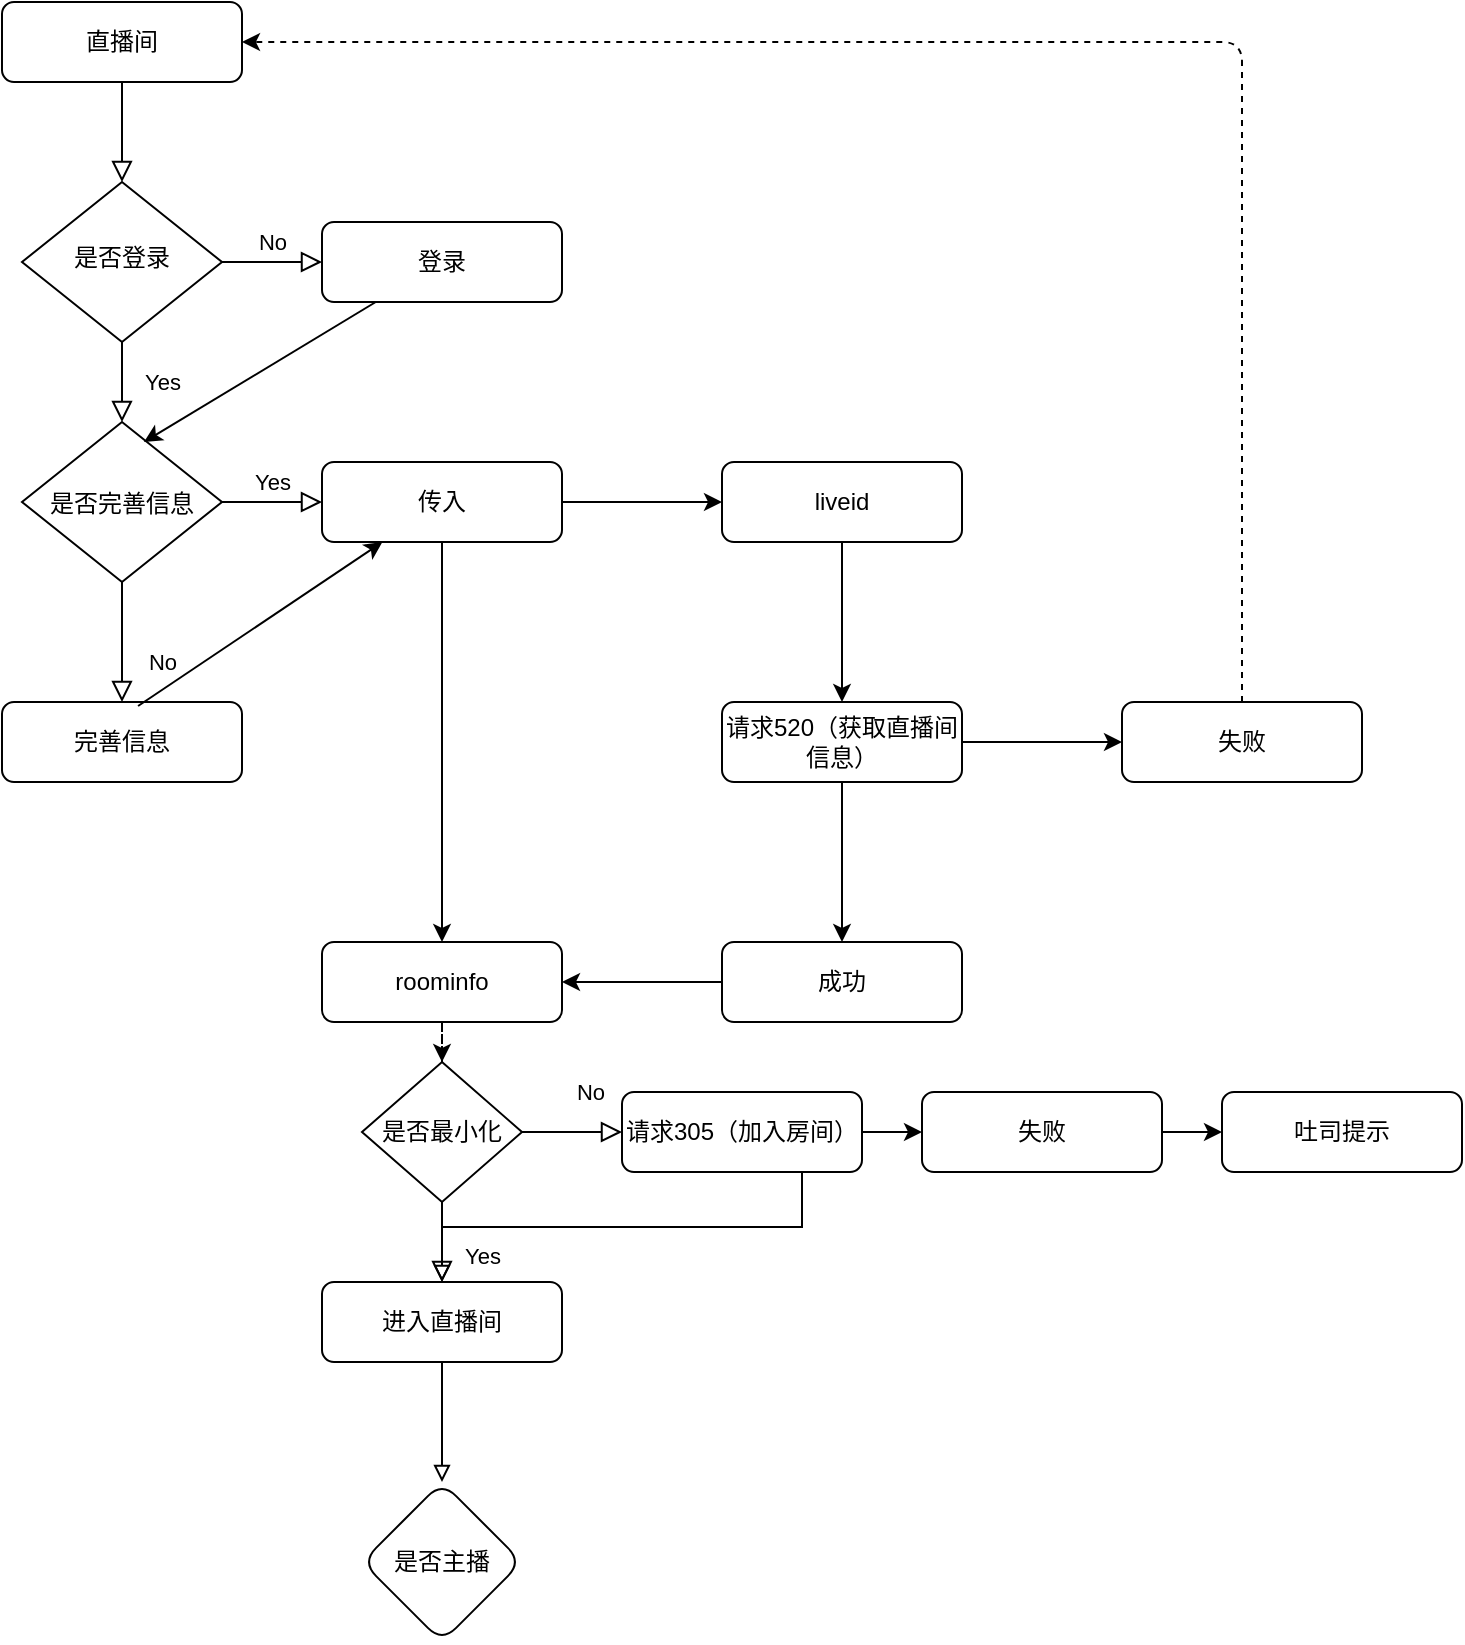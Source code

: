 <mxfile version="13.6.2" type="github"><diagram id="C5RBs43oDa-KdzZeNtuy" name="Page-1"><mxGraphModel dx="830" dy="739" grid="1" gridSize="10" guides="1" tooltips="1" connect="1" arrows="1" fold="1" page="1" pageScale="1" pageWidth="827" pageHeight="1169" math="0" shadow="0"><root><mxCell id="WIyWlLk6GJQsqaUBKTNV-0"/><mxCell id="WIyWlLk6GJQsqaUBKTNV-1" parent="WIyWlLk6GJQsqaUBKTNV-0"/><mxCell id="WIyWlLk6GJQsqaUBKTNV-2" value="" style="rounded=0;html=1;jettySize=auto;orthogonalLoop=1;fontSize=11;endArrow=block;endFill=0;endSize=8;strokeWidth=1;shadow=0;labelBackgroundColor=none;edgeStyle=orthogonalEdgeStyle;" parent="WIyWlLk6GJQsqaUBKTNV-1" source="WIyWlLk6GJQsqaUBKTNV-3" target="WIyWlLk6GJQsqaUBKTNV-6" edge="1"><mxGeometry relative="1" as="geometry"/></mxCell><mxCell id="WIyWlLk6GJQsqaUBKTNV-3" value="直播间" style="rounded=1;whiteSpace=wrap;html=1;fontSize=12;glass=0;strokeWidth=1;shadow=0;" parent="WIyWlLk6GJQsqaUBKTNV-1" vertex="1"><mxGeometry x="160" y="80" width="120" height="40" as="geometry"/></mxCell><mxCell id="WIyWlLk6GJQsqaUBKTNV-4" value="Yes" style="rounded=0;html=1;jettySize=auto;orthogonalLoop=1;fontSize=11;endArrow=block;endFill=0;endSize=8;strokeWidth=1;shadow=0;labelBackgroundColor=none;edgeStyle=orthogonalEdgeStyle;" parent="WIyWlLk6GJQsqaUBKTNV-1" source="WIyWlLk6GJQsqaUBKTNV-6" target="WIyWlLk6GJQsqaUBKTNV-10" edge="1"><mxGeometry y="20" relative="1" as="geometry"><mxPoint as="offset"/></mxGeometry></mxCell><mxCell id="WIyWlLk6GJQsqaUBKTNV-5" value="No" style="edgeStyle=orthogonalEdgeStyle;rounded=0;html=1;jettySize=auto;orthogonalLoop=1;fontSize=11;endArrow=block;endFill=0;endSize=8;strokeWidth=1;shadow=0;labelBackgroundColor=none;" parent="WIyWlLk6GJQsqaUBKTNV-1" source="WIyWlLk6GJQsqaUBKTNV-6" target="WIyWlLk6GJQsqaUBKTNV-7" edge="1"><mxGeometry y="10" relative="1" as="geometry"><mxPoint as="offset"/></mxGeometry></mxCell><mxCell id="WIyWlLk6GJQsqaUBKTNV-6" value="是否登录" style="rhombus;whiteSpace=wrap;html=1;shadow=0;fontFamily=Helvetica;fontSize=12;align=center;strokeWidth=1;spacing=6;spacingTop=-4;" parent="WIyWlLk6GJQsqaUBKTNV-1" vertex="1"><mxGeometry x="170" y="170" width="100" height="80" as="geometry"/></mxCell><mxCell id="WIyWlLk6GJQsqaUBKTNV-7" value="登录" style="rounded=1;whiteSpace=wrap;html=1;fontSize=12;glass=0;strokeWidth=1;shadow=0;" parent="WIyWlLk6GJQsqaUBKTNV-1" vertex="1"><mxGeometry x="320" y="190" width="120" height="40" as="geometry"/></mxCell><mxCell id="WIyWlLk6GJQsqaUBKTNV-8" value="No" style="rounded=0;html=1;jettySize=auto;orthogonalLoop=1;fontSize=11;endArrow=block;endFill=0;endSize=8;strokeWidth=1;shadow=0;labelBackgroundColor=none;edgeStyle=orthogonalEdgeStyle;" parent="WIyWlLk6GJQsqaUBKTNV-1" source="WIyWlLk6GJQsqaUBKTNV-10" target="WIyWlLk6GJQsqaUBKTNV-11" edge="1"><mxGeometry x="0.333" y="20" relative="1" as="geometry"><mxPoint as="offset"/></mxGeometry></mxCell><mxCell id="WIyWlLk6GJQsqaUBKTNV-9" value="Yes" style="edgeStyle=orthogonalEdgeStyle;rounded=0;html=1;jettySize=auto;orthogonalLoop=1;fontSize=11;endArrow=block;endFill=0;endSize=8;strokeWidth=1;shadow=0;labelBackgroundColor=none;" parent="WIyWlLk6GJQsqaUBKTNV-1" source="WIyWlLk6GJQsqaUBKTNV-10" target="WIyWlLk6GJQsqaUBKTNV-12" edge="1"><mxGeometry y="10" relative="1" as="geometry"><mxPoint as="offset"/></mxGeometry></mxCell><mxCell id="WIyWlLk6GJQsqaUBKTNV-10" value="&lt;p style=&quot;margin: 0.0px 0.0px 0.0px 0.0px ; text-align: center ; font: 20.0px &amp;#34;pingfang sc&amp;#34; ; color: #5a5a5a&quot;&gt;&lt;span style=&quot;color: rgb(0 , 0 , 0) ; font-family: &amp;#34;helvetica&amp;#34; ; font-size: 12px&quot;&gt;是否完善信息&lt;/span&gt;&lt;br&gt;&lt;/p&gt;" style="rhombus;whiteSpace=wrap;html=1;shadow=0;fontFamily=Helvetica;fontSize=12;align=center;strokeWidth=1;spacing=6;spacingTop=-4;" parent="WIyWlLk6GJQsqaUBKTNV-1" vertex="1"><mxGeometry x="170" y="290" width="100" height="80" as="geometry"/></mxCell><mxCell id="WIyWlLk6GJQsqaUBKTNV-11" value="完善信息" style="rounded=1;whiteSpace=wrap;html=1;fontSize=12;glass=0;strokeWidth=1;shadow=0;" parent="WIyWlLk6GJQsqaUBKTNV-1" vertex="1"><mxGeometry x="160" y="430" width="120" height="40" as="geometry"/></mxCell><mxCell id="Gp42eXbMl3i7BPTRq-d7-8" value="" style="edgeStyle=orthogonalEdgeStyle;rounded=0;orthogonalLoop=1;jettySize=auto;html=1;" edge="1" parent="WIyWlLk6GJQsqaUBKTNV-1" source="WIyWlLk6GJQsqaUBKTNV-12" target="Gp42eXbMl3i7BPTRq-d7-7"><mxGeometry relative="1" as="geometry"/></mxCell><mxCell id="Gp42eXbMl3i7BPTRq-d7-12" value="" style="edgeStyle=orthogonalEdgeStyle;rounded=0;orthogonalLoop=1;jettySize=auto;html=1;" edge="1" parent="WIyWlLk6GJQsqaUBKTNV-1" source="WIyWlLk6GJQsqaUBKTNV-12" target="Gp42eXbMl3i7BPTRq-d7-11"><mxGeometry relative="1" as="geometry"/></mxCell><mxCell id="WIyWlLk6GJQsqaUBKTNV-12" value="传入" style="rounded=1;whiteSpace=wrap;html=1;fontSize=12;glass=0;strokeWidth=1;shadow=0;" parent="WIyWlLk6GJQsqaUBKTNV-1" vertex="1"><mxGeometry x="320" y="310" width="120" height="40" as="geometry"/></mxCell><mxCell id="Gp42eXbMl3i7BPTRq-d7-44" value="" style="edgeStyle=orthogonalEdgeStyle;rounded=0;orthogonalLoop=1;jettySize=auto;html=1;dashed=1;" edge="1" parent="WIyWlLk6GJQsqaUBKTNV-1" source="Gp42eXbMl3i7BPTRq-d7-7" target="Gp42eXbMl3i7BPTRq-d7-43"><mxGeometry relative="1" as="geometry"/></mxCell><mxCell id="Gp42eXbMl3i7BPTRq-d7-7" value="roominfo" style="rounded=1;whiteSpace=wrap;html=1;fontSize=12;glass=0;strokeWidth=1;shadow=0;" vertex="1" parent="WIyWlLk6GJQsqaUBKTNV-1"><mxGeometry x="320" y="550" width="120" height="40" as="geometry"/></mxCell><mxCell id="Gp42eXbMl3i7BPTRq-d7-14" value="" style="edgeStyle=orthogonalEdgeStyle;rounded=0;orthogonalLoop=1;jettySize=auto;html=1;" edge="1" parent="WIyWlLk6GJQsqaUBKTNV-1" source="Gp42eXbMl3i7BPTRq-d7-11" target="Gp42eXbMl3i7BPTRq-d7-13"><mxGeometry relative="1" as="geometry"/></mxCell><mxCell id="Gp42eXbMl3i7BPTRq-d7-11" value="liveid" style="rounded=1;whiteSpace=wrap;html=1;fontSize=12;glass=0;strokeWidth=1;shadow=0;" vertex="1" parent="WIyWlLk6GJQsqaUBKTNV-1"><mxGeometry x="520" y="310" width="120" height="40" as="geometry"/></mxCell><mxCell id="Gp42eXbMl3i7BPTRq-d7-21" value="" style="edgeStyle=orthogonalEdgeStyle;rounded=0;orthogonalLoop=1;jettySize=auto;html=1;" edge="1" parent="WIyWlLk6GJQsqaUBKTNV-1" source="Gp42eXbMl3i7BPTRq-d7-13" target="Gp42eXbMl3i7BPTRq-d7-20"><mxGeometry relative="1" as="geometry"/></mxCell><mxCell id="Gp42eXbMl3i7BPTRq-d7-23" value="" style="edgeStyle=orthogonalEdgeStyle;rounded=0;orthogonalLoop=1;jettySize=auto;html=1;" edge="1" parent="WIyWlLk6GJQsqaUBKTNV-1" source="Gp42eXbMl3i7BPTRq-d7-13" target="Gp42eXbMl3i7BPTRq-d7-22"><mxGeometry relative="1" as="geometry"/></mxCell><mxCell id="Gp42eXbMl3i7BPTRq-d7-13" value="请求520（获取直播间信息）" style="rounded=1;whiteSpace=wrap;html=1;fontSize=12;glass=0;strokeWidth=1;shadow=0;" vertex="1" parent="WIyWlLk6GJQsqaUBKTNV-1"><mxGeometry x="520" y="430" width="120" height="40" as="geometry"/></mxCell><mxCell id="Gp42eXbMl3i7BPTRq-d7-16" value="" style="endArrow=classic;html=1;entryX=0.61;entryY=0.125;entryDx=0;entryDy=0;entryPerimeter=0;" edge="1" parent="WIyWlLk6GJQsqaUBKTNV-1" source="WIyWlLk6GJQsqaUBKTNV-7" target="WIyWlLk6GJQsqaUBKTNV-10"><mxGeometry width="50" height="50" relative="1" as="geometry"><mxPoint x="390" y="400" as="sourcePoint"/><mxPoint x="440" y="350" as="targetPoint"/></mxGeometry></mxCell><mxCell id="Gp42eXbMl3i7BPTRq-d7-17" value="" style="endArrow=classic;html=1;exitX=0.567;exitY=0.05;exitDx=0;exitDy=0;exitPerimeter=0;" edge="1" parent="WIyWlLk6GJQsqaUBKTNV-1" source="WIyWlLk6GJQsqaUBKTNV-11" target="WIyWlLk6GJQsqaUBKTNV-12"><mxGeometry width="50" height="50" relative="1" as="geometry"><mxPoint x="390" y="400" as="sourcePoint"/><mxPoint x="440" y="350" as="targetPoint"/></mxGeometry></mxCell><mxCell id="Gp42eXbMl3i7BPTRq-d7-28" style="edgeStyle=orthogonalEdgeStyle;rounded=0;orthogonalLoop=1;jettySize=auto;html=1;" edge="1" parent="WIyWlLk6GJQsqaUBKTNV-1" source="Gp42eXbMl3i7BPTRq-d7-20" target="Gp42eXbMl3i7BPTRq-d7-7"><mxGeometry relative="1" as="geometry"/></mxCell><mxCell id="Gp42eXbMl3i7BPTRq-d7-20" value="成功" style="rounded=1;whiteSpace=wrap;html=1;fontSize=12;glass=0;strokeWidth=1;shadow=0;" vertex="1" parent="WIyWlLk6GJQsqaUBKTNV-1"><mxGeometry x="520" y="550" width="120" height="40" as="geometry"/></mxCell><mxCell id="Gp42eXbMl3i7BPTRq-d7-22" value="失败" style="rounded=1;whiteSpace=wrap;html=1;fontSize=12;glass=0;strokeWidth=1;shadow=0;" vertex="1" parent="WIyWlLk6GJQsqaUBKTNV-1"><mxGeometry x="720" y="430" width="120" height="40" as="geometry"/></mxCell><mxCell id="Gp42eXbMl3i7BPTRq-d7-27" value="" style="edgeStyle=segmentEdgeStyle;endArrow=classic;html=1;dashed=1;" edge="1" parent="WIyWlLk6GJQsqaUBKTNV-1" source="Gp42eXbMl3i7BPTRq-d7-22" target="WIyWlLk6GJQsqaUBKTNV-3"><mxGeometry width="50" height="50" relative="1" as="geometry"><mxPoint x="510" y="400" as="sourcePoint"/><mxPoint x="650" y="40" as="targetPoint"/><Array as="points"><mxPoint x="780" y="100"/></Array></mxGeometry></mxCell><mxCell id="Gp42eXbMl3i7BPTRq-d7-32" value="" style="edgeStyle=orthogonalEdgeStyle;rounded=0;orthogonalLoop=1;jettySize=auto;html=1;" edge="1" parent="WIyWlLk6GJQsqaUBKTNV-1" source="Gp42eXbMl3i7BPTRq-d7-29" target="Gp42eXbMl3i7BPTRq-d7-31"><mxGeometry relative="1" as="geometry"/></mxCell><mxCell id="Gp42eXbMl3i7BPTRq-d7-57" style="edgeStyle=orthogonalEdgeStyle;rounded=0;orthogonalLoop=1;jettySize=auto;html=1;exitX=0.75;exitY=1;exitDx=0;exitDy=0;endArrow=block;endFill=0;" edge="1" parent="WIyWlLk6GJQsqaUBKTNV-1" source="Gp42eXbMl3i7BPTRq-d7-29" target="Gp42eXbMl3i7BPTRq-d7-37"><mxGeometry relative="1" as="geometry"><mxPoint x="440" y="810" as="targetPoint"/></mxGeometry></mxCell><mxCell id="Gp42eXbMl3i7BPTRq-d7-29" value="请求305（加入房间）" style="rounded=1;whiteSpace=wrap;html=1;fontSize=12;glass=0;strokeWidth=1;shadow=0;" vertex="1" parent="WIyWlLk6GJQsqaUBKTNV-1"><mxGeometry x="470" y="625" width="120" height="40" as="geometry"/></mxCell><mxCell id="Gp42eXbMl3i7BPTRq-d7-34" value="" style="edgeStyle=orthogonalEdgeStyle;rounded=0;orthogonalLoop=1;jettySize=auto;html=1;" edge="1" parent="WIyWlLk6GJQsqaUBKTNV-1" source="Gp42eXbMl3i7BPTRq-d7-31" target="Gp42eXbMl3i7BPTRq-d7-33"><mxGeometry relative="1" as="geometry"/></mxCell><mxCell id="Gp42eXbMl3i7BPTRq-d7-31" value="失败" style="rounded=1;whiteSpace=wrap;html=1;fontSize=12;glass=0;strokeWidth=1;shadow=0;" vertex="1" parent="WIyWlLk6GJQsqaUBKTNV-1"><mxGeometry x="620" y="625" width="120" height="40" as="geometry"/></mxCell><mxCell id="Gp42eXbMl3i7BPTRq-d7-33" value="吐司提示" style="rounded=1;whiteSpace=wrap;html=1;fontSize=12;glass=0;strokeWidth=1;shadow=0;" vertex="1" parent="WIyWlLk6GJQsqaUBKTNV-1"><mxGeometry x="770" y="625" width="120" height="40" as="geometry"/></mxCell><mxCell id="Gp42eXbMl3i7BPTRq-d7-59" value="" style="edgeStyle=orthogonalEdgeStyle;rounded=0;orthogonalLoop=1;jettySize=auto;html=1;endArrow=block;endFill=0;" edge="1" parent="WIyWlLk6GJQsqaUBKTNV-1" source="Gp42eXbMl3i7BPTRq-d7-37" target="Gp42eXbMl3i7BPTRq-d7-58"><mxGeometry relative="1" as="geometry"/></mxCell><mxCell id="Gp42eXbMl3i7BPTRq-d7-37" value="进入直播间" style="rounded=1;whiteSpace=wrap;html=1;fontSize=12;glass=0;strokeWidth=1;shadow=0;" vertex="1" parent="WIyWlLk6GJQsqaUBKTNV-1"><mxGeometry x="320" y="720" width="120" height="40" as="geometry"/></mxCell><mxCell id="Gp42eXbMl3i7BPTRq-d7-43" value="是否最小化" style="rhombus;whiteSpace=wrap;html=1;rounded=0;shadow=0;strokeWidth=1;glass=0;" vertex="1" parent="WIyWlLk6GJQsqaUBKTNV-1"><mxGeometry x="340" y="610" width="80" height="70" as="geometry"/></mxCell><mxCell id="Gp42eXbMl3i7BPTRq-d7-55" value="Yes" style="rounded=0;html=1;jettySize=auto;orthogonalLoop=1;fontSize=11;endArrow=block;endFill=0;endSize=8;strokeWidth=1;shadow=0;labelBackgroundColor=none;edgeStyle=orthogonalEdgeStyle;" edge="1" parent="WIyWlLk6GJQsqaUBKTNV-1" source="Gp42eXbMl3i7BPTRq-d7-43" target="Gp42eXbMl3i7BPTRq-d7-37"><mxGeometry x="0.333" y="20" relative="1" as="geometry"><mxPoint as="offset"/><mxPoint x="230" y="380" as="sourcePoint"/><mxPoint x="230" y="440" as="targetPoint"/></mxGeometry></mxCell><mxCell id="Gp42eXbMl3i7BPTRq-d7-56" value="No" style="rounded=0;html=1;jettySize=auto;orthogonalLoop=1;fontSize=11;endArrow=block;endFill=0;endSize=8;strokeWidth=1;shadow=0;labelBackgroundColor=none;edgeStyle=orthogonalEdgeStyle;" edge="1" parent="WIyWlLk6GJQsqaUBKTNV-1" source="Gp42eXbMl3i7BPTRq-d7-43" target="Gp42eXbMl3i7BPTRq-d7-29"><mxGeometry x="0.333" y="20" relative="1" as="geometry"><mxPoint as="offset"/><mxPoint x="390" y="690" as="sourcePoint"/><mxPoint x="390" y="730" as="targetPoint"/></mxGeometry></mxCell><mxCell id="Gp42eXbMl3i7BPTRq-d7-58" value="是否主播" style="rhombus;whiteSpace=wrap;html=1;rounded=1;shadow=0;strokeWidth=1;glass=0;" vertex="1" parent="WIyWlLk6GJQsqaUBKTNV-1"><mxGeometry x="340" y="820" width="80" height="80" as="geometry"/></mxCell></root></mxGraphModel></diagram></mxfile>